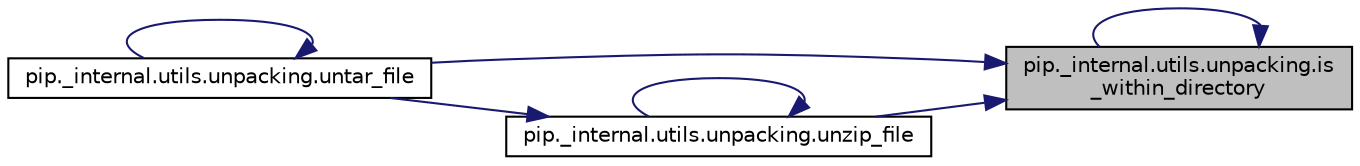 digraph "pip._internal.utils.unpacking.is_within_directory"
{
 // LATEX_PDF_SIZE
  edge [fontname="Helvetica",fontsize="10",labelfontname="Helvetica",labelfontsize="10"];
  node [fontname="Helvetica",fontsize="10",shape=record];
  rankdir="RL";
  Node1 [label="pip._internal.utils.unpacking.is\l_within_directory",height=0.2,width=0.4,color="black", fillcolor="grey75", style="filled", fontcolor="black",tooltip=" "];
  Node1 -> Node1 [dir="back",color="midnightblue",fontsize="10",style="solid",fontname="Helvetica"];
  Node1 -> Node2 [dir="back",color="midnightblue",fontsize="10",style="solid",fontname="Helvetica"];
  Node2 [label="pip._internal.utils.unpacking.untar_file",height=0.2,width=0.4,color="black", fillcolor="white", style="filled",URL="$d8/d22/namespacepip_1_1__internal_1_1utils_1_1unpacking.html#a5acf8cffa33829350a298940743e4087",tooltip=" "];
  Node2 -> Node2 [dir="back",color="midnightblue",fontsize="10",style="solid",fontname="Helvetica"];
  Node1 -> Node3 [dir="back",color="midnightblue",fontsize="10",style="solid",fontname="Helvetica"];
  Node3 [label="pip._internal.utils.unpacking.unzip_file",height=0.2,width=0.4,color="black", fillcolor="white", style="filled",URL="$d8/d22/namespacepip_1_1__internal_1_1utils_1_1unpacking.html#ac680d7976163e5e647a0e14958948bed",tooltip=" "];
  Node3 -> Node2 [dir="back",color="midnightblue",fontsize="10",style="solid",fontname="Helvetica"];
  Node3 -> Node3 [dir="back",color="midnightblue",fontsize="10",style="solid",fontname="Helvetica"];
}
